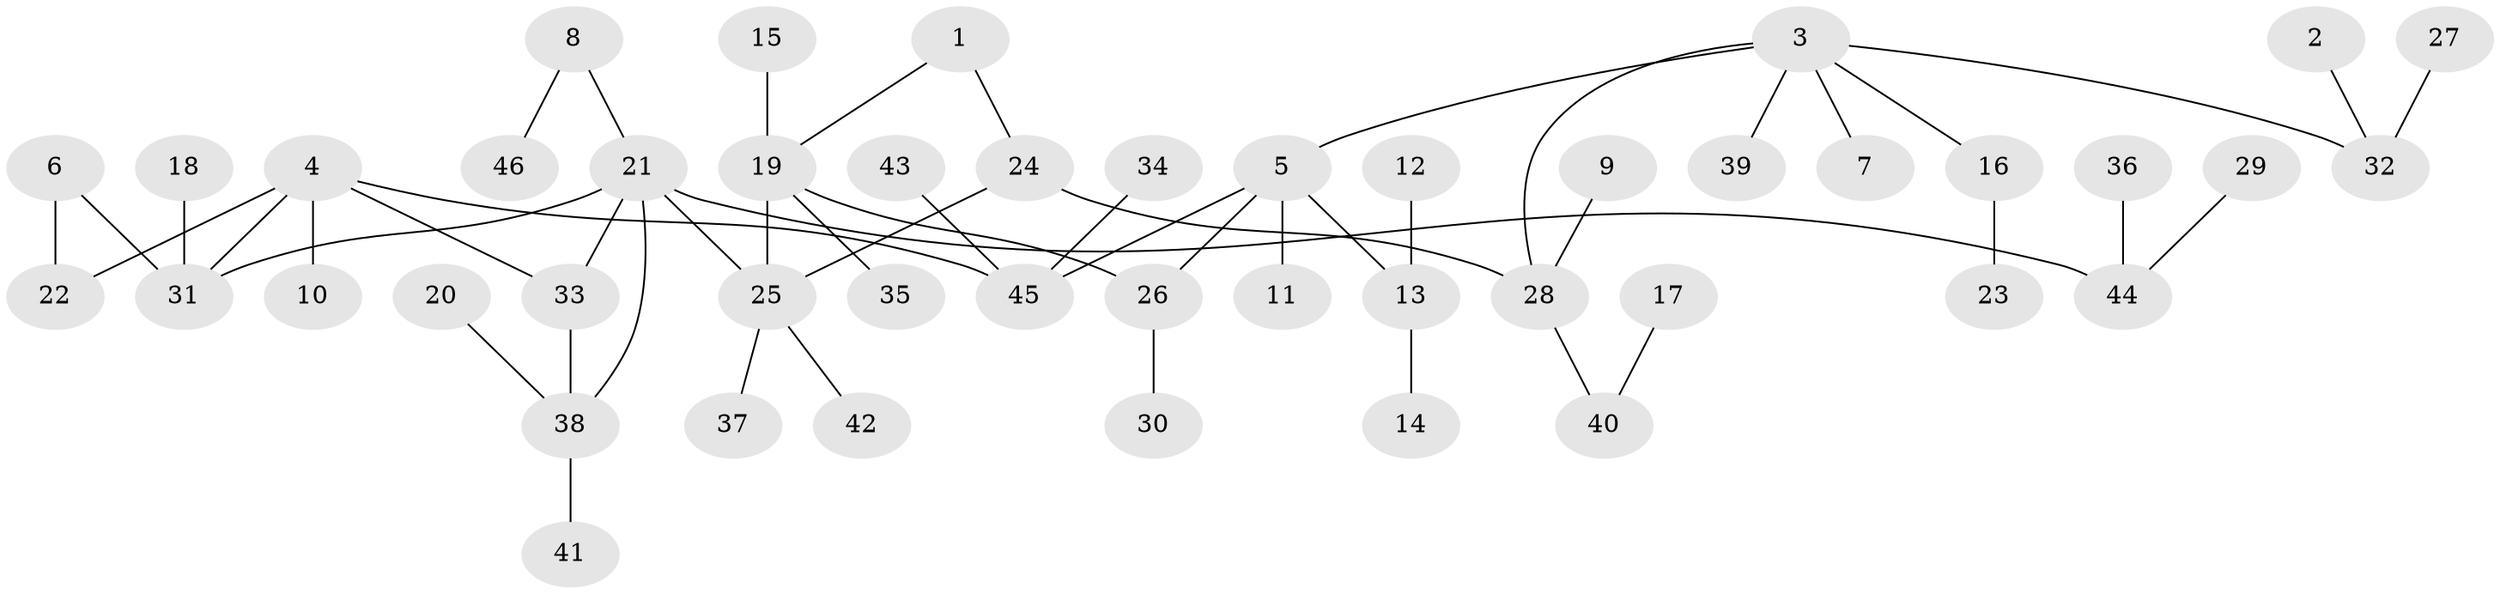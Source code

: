 // original degree distribution, {3: 0.12087912087912088, 5: 0.04395604395604396, 4: 0.08791208791208792, 6: 0.02197802197802198, 7: 0.01098901098901099, 2: 0.25274725274725274, 1: 0.46153846153846156}
// Generated by graph-tools (version 1.1) at 2025/49/03/09/25 03:49:18]
// undirected, 46 vertices, 51 edges
graph export_dot {
graph [start="1"]
  node [color=gray90,style=filled];
  1;
  2;
  3;
  4;
  5;
  6;
  7;
  8;
  9;
  10;
  11;
  12;
  13;
  14;
  15;
  16;
  17;
  18;
  19;
  20;
  21;
  22;
  23;
  24;
  25;
  26;
  27;
  28;
  29;
  30;
  31;
  32;
  33;
  34;
  35;
  36;
  37;
  38;
  39;
  40;
  41;
  42;
  43;
  44;
  45;
  46;
  1 -- 19 [weight=1.0];
  1 -- 24 [weight=1.0];
  2 -- 32 [weight=1.0];
  3 -- 5 [weight=1.0];
  3 -- 7 [weight=1.0];
  3 -- 16 [weight=1.0];
  3 -- 28 [weight=1.0];
  3 -- 32 [weight=1.0];
  3 -- 39 [weight=1.0];
  4 -- 10 [weight=1.0];
  4 -- 22 [weight=1.0];
  4 -- 31 [weight=1.0];
  4 -- 33 [weight=1.0];
  4 -- 45 [weight=1.0];
  5 -- 11 [weight=1.0];
  5 -- 13 [weight=1.0];
  5 -- 26 [weight=1.0];
  5 -- 45 [weight=1.0];
  6 -- 22 [weight=1.0];
  6 -- 31 [weight=1.0];
  8 -- 21 [weight=1.0];
  8 -- 46 [weight=1.0];
  9 -- 28 [weight=1.0];
  12 -- 13 [weight=1.0];
  13 -- 14 [weight=1.0];
  15 -- 19 [weight=1.0];
  16 -- 23 [weight=1.0];
  17 -- 40 [weight=1.0];
  18 -- 31 [weight=1.0];
  19 -- 25 [weight=1.0];
  19 -- 26 [weight=1.0];
  19 -- 35 [weight=1.0];
  20 -- 38 [weight=1.0];
  21 -- 25 [weight=1.0];
  21 -- 31 [weight=1.0];
  21 -- 33 [weight=1.0];
  21 -- 38 [weight=1.0];
  21 -- 44 [weight=1.0];
  24 -- 25 [weight=1.0];
  24 -- 28 [weight=1.0];
  25 -- 37 [weight=1.0];
  25 -- 42 [weight=1.0];
  26 -- 30 [weight=1.0];
  27 -- 32 [weight=1.0];
  28 -- 40 [weight=1.0];
  29 -- 44 [weight=1.0];
  33 -- 38 [weight=1.0];
  34 -- 45 [weight=1.0];
  36 -- 44 [weight=1.0];
  38 -- 41 [weight=1.0];
  43 -- 45 [weight=1.0];
}
